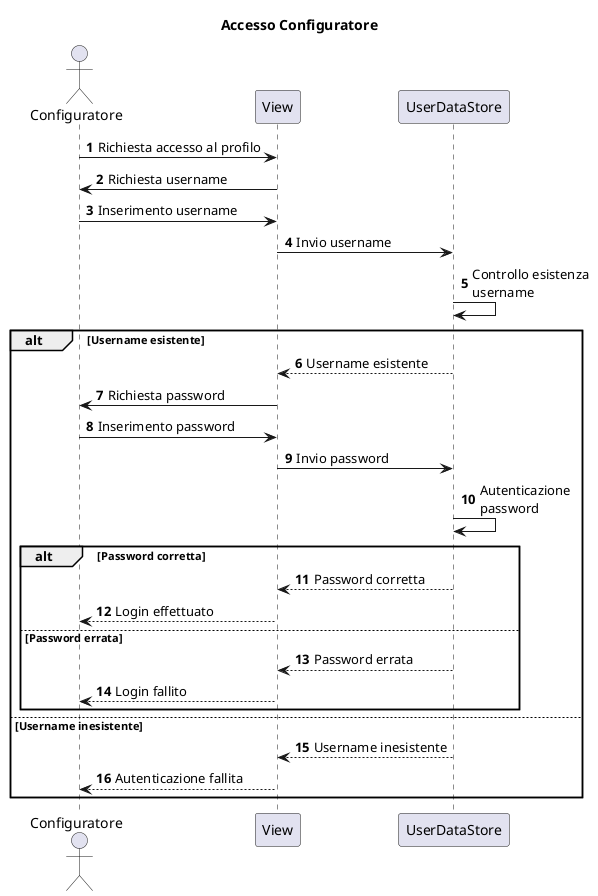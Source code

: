 @startuml

autonumber
title Accesso Configuratore

actor Configuratore
participant View
participant UserDataStore
Configuratore -> View: Richiesta accesso al profilo
View -> Configuratore: Richiesta username
Configuratore -> View: Inserimento username
View -> UserDataStore: Invio username
UserDataStore ->UserDataStore: Controllo esistenza \nusername

alt Username esistente
    UserDataStore --> View: Username esistente
    View -> Configuratore: Richiesta password
    Configuratore -> View: Inserimento password
    View -> UserDataStore: Invio password
    UserDataStore -> UserDataStore: Autenticazione\npassword

    alt Password corretta
        UserDataStore --> View: Password corretta
        View --> Configuratore: Login effettuato

    else Password errata
        UserDataStore --> View: Password errata
        View --> Configuratore: Login fallito
    end

else Username inesistente
    UserDataStore --> View: Username inesistente
    View --> Configuratore: Autenticazione fallita


end

@enduml